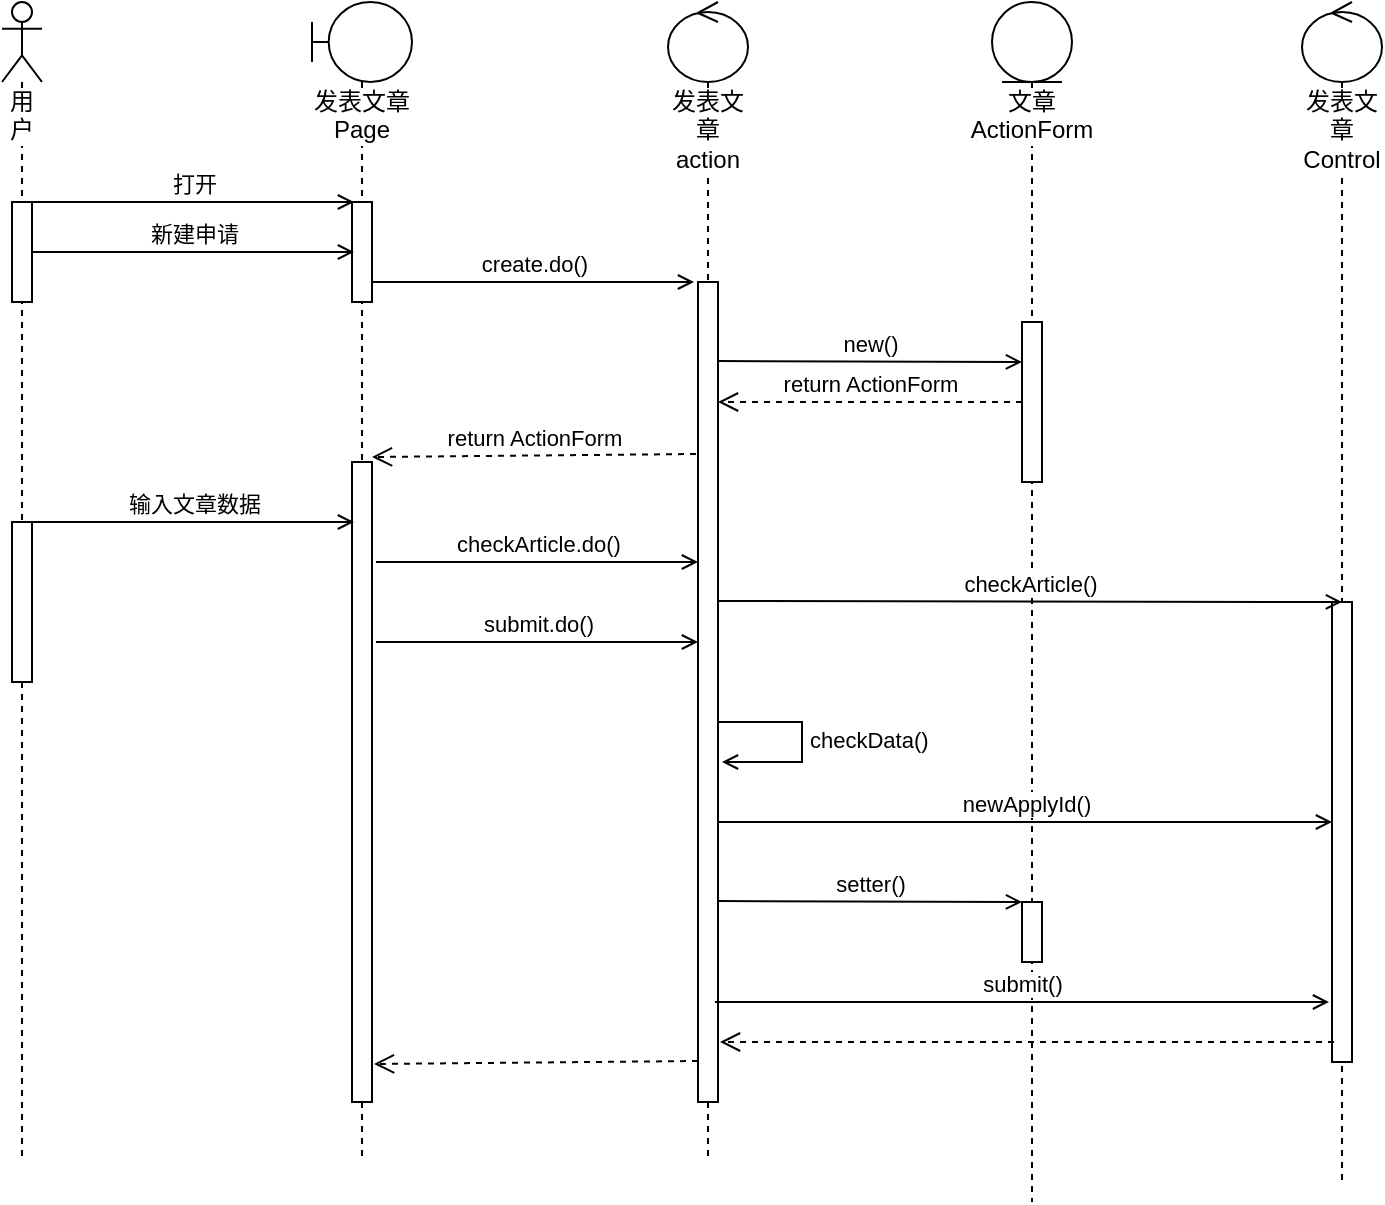 <mxfile version="10.6.6" type="github"><diagram id="JTDQ1flDZBKSSQf5EzCq" name="Page-1"><mxGraphModel dx="1389" dy="547" grid="1" gridSize="10" guides="1" tooltips="1" connect="1" arrows="1" fold="1" page="1" pageScale="1" pageWidth="827" pageHeight="1169" math="0" shadow="0"><root><mxCell id="0"/><mxCell id="1" parent="0"/><mxCell id="gaG_Tp3Y6LI5JRtQcVg3-35" value="" style="group" vertex="1" connectable="0" parent="1"><mxGeometry x="70" y="40" width="690" height="600" as="geometry"/></mxCell><mxCell id="gaG_Tp3Y6LI5JRtQcVg3-1" value="用户" style="shape=umlLifeline;participant=umlActor;perimeter=lifelinePerimeter;whiteSpace=wrap;html=1;container=1;collapsible=0;recursiveResize=0;verticalAlign=top;spacingTop=36;labelBackgroundColor=#ffffff;outlineConnect=0;" vertex="1" parent="gaG_Tp3Y6LI5JRtQcVg3-35"><mxGeometry width="20" height="580" as="geometry"/></mxCell><mxCell id="gaG_Tp3Y6LI5JRtQcVg3-6" value="" style="html=1;points=[];perimeter=orthogonalPerimeter;" vertex="1" parent="gaG_Tp3Y6LI5JRtQcVg3-1"><mxGeometry x="5" y="100" width="10" height="50" as="geometry"/></mxCell><mxCell id="gaG_Tp3Y6LI5JRtQcVg3-20" value="" style="html=1;points=[];perimeter=orthogonalPerimeter;" vertex="1" parent="gaG_Tp3Y6LI5JRtQcVg3-1"><mxGeometry x="5" y="260" width="10" height="80" as="geometry"/></mxCell><mxCell id="gaG_Tp3Y6LI5JRtQcVg3-2" value="发表文章Page" style="shape=umlLifeline;participant=umlBoundary;perimeter=lifelinePerimeter;whiteSpace=wrap;html=1;container=1;collapsible=0;recursiveResize=0;verticalAlign=top;spacingTop=36;labelBackgroundColor=#ffffff;outlineConnect=0;" vertex="1" parent="gaG_Tp3Y6LI5JRtQcVg3-35"><mxGeometry x="155" width="50" height="580" as="geometry"/></mxCell><mxCell id="gaG_Tp3Y6LI5JRtQcVg3-7" value="" style="html=1;points=[];perimeter=orthogonalPerimeter;" vertex="1" parent="gaG_Tp3Y6LI5JRtQcVg3-2"><mxGeometry x="20" y="100" width="10" height="50" as="geometry"/></mxCell><mxCell id="gaG_Tp3Y6LI5JRtQcVg3-18" value="" style="html=1;points=[];perimeter=orthogonalPerimeter;" vertex="1" parent="gaG_Tp3Y6LI5JRtQcVg3-2"><mxGeometry x="20" y="230" width="10" height="320" as="geometry"/></mxCell><mxCell id="gaG_Tp3Y6LI5JRtQcVg3-3" value="发表文章action" style="shape=umlLifeline;participant=umlControl;perimeter=lifelinePerimeter;whiteSpace=wrap;html=1;container=1;collapsible=0;recursiveResize=0;verticalAlign=top;spacingTop=36;labelBackgroundColor=#ffffff;outlineConnect=0;" vertex="1" parent="gaG_Tp3Y6LI5JRtQcVg3-35"><mxGeometry x="333" width="40" height="580" as="geometry"/></mxCell><mxCell id="gaG_Tp3Y6LI5JRtQcVg3-13" value="" style="html=1;points=[];perimeter=orthogonalPerimeter;" vertex="1" parent="gaG_Tp3Y6LI5JRtQcVg3-3"><mxGeometry x="15" y="140" width="10" height="410" as="geometry"/></mxCell><mxCell id="gaG_Tp3Y6LI5JRtQcVg3-4" value="文章 ActionForm" style="shape=umlLifeline;participant=umlEntity;perimeter=lifelinePerimeter;whiteSpace=wrap;html=1;container=1;collapsible=0;recursiveResize=0;verticalAlign=top;spacingTop=36;labelBackgroundColor=#ffffff;outlineConnect=0;" vertex="1" parent="gaG_Tp3Y6LI5JRtQcVg3-35"><mxGeometry x="495" width="40" height="600" as="geometry"/></mxCell><mxCell id="gaG_Tp3Y6LI5JRtQcVg3-15" value="" style="html=1;points=[];perimeter=orthogonalPerimeter;" vertex="1" parent="gaG_Tp3Y6LI5JRtQcVg3-4"><mxGeometry x="15" y="160" width="10" height="80" as="geometry"/></mxCell><mxCell id="gaG_Tp3Y6LI5JRtQcVg3-30" value="" style="html=1;points=[];perimeter=orthogonalPerimeter;" vertex="1" parent="gaG_Tp3Y6LI5JRtQcVg3-4"><mxGeometry x="15" y="450" width="10" height="30" as="geometry"/></mxCell><mxCell id="gaG_Tp3Y6LI5JRtQcVg3-5" value="发表文章Control" style="shape=umlLifeline;participant=umlControl;perimeter=lifelinePerimeter;whiteSpace=wrap;html=1;container=1;collapsible=0;recursiveResize=0;verticalAlign=top;spacingTop=36;labelBackgroundColor=#ffffff;outlineConnect=0;" vertex="1" parent="gaG_Tp3Y6LI5JRtQcVg3-35"><mxGeometry x="650" width="40" height="590" as="geometry"/></mxCell><mxCell id="gaG_Tp3Y6LI5JRtQcVg3-24" value="" style="html=1;points=[];perimeter=orthogonalPerimeter;" vertex="1" parent="gaG_Tp3Y6LI5JRtQcVg3-5"><mxGeometry x="15" y="300" width="10" height="230" as="geometry"/></mxCell><mxCell id="gaG_Tp3Y6LI5JRtQcVg3-10" value="打开" style="html=1;verticalAlign=bottom;endArrow=open;entryX=0.1;entryY=0;entryDx=0;entryDy=0;entryPerimeter=0;endFill=0;" edge="1" parent="gaG_Tp3Y6LI5JRtQcVg3-35" target="gaG_Tp3Y6LI5JRtQcVg3-7"><mxGeometry width="80" relative="1" as="geometry"><mxPoint x="15" y="100" as="sourcePoint"/><mxPoint x="95" y="100" as="targetPoint"/></mxGeometry></mxCell><mxCell id="gaG_Tp3Y6LI5JRtQcVg3-11" value="新建申请" style="html=1;verticalAlign=bottom;endArrow=open;entryX=0.1;entryY=0;entryDx=0;entryDy=0;entryPerimeter=0;endFill=0;" edge="1" parent="gaG_Tp3Y6LI5JRtQcVg3-35"><mxGeometry width="80" relative="1" as="geometry"><mxPoint x="15" y="125" as="sourcePoint"/><mxPoint x="176" y="125" as="targetPoint"/></mxGeometry></mxCell><mxCell id="gaG_Tp3Y6LI5JRtQcVg3-14" value="create.do()&lt;br&gt;" style="html=1;verticalAlign=bottom;endArrow=open;entryX=0.1;entryY=0;entryDx=0;entryDy=0;entryPerimeter=0;endFill=0;" edge="1" parent="gaG_Tp3Y6LI5JRtQcVg3-35"><mxGeometry width="80" relative="1" as="geometry"><mxPoint x="185" y="140" as="sourcePoint"/><mxPoint x="346" y="140" as="targetPoint"/></mxGeometry></mxCell><mxCell id="gaG_Tp3Y6LI5JRtQcVg3-16" value="new()&lt;br&gt;" style="html=1;verticalAlign=bottom;endArrow=open;endFill=0;" edge="1" parent="gaG_Tp3Y6LI5JRtQcVg3-35"><mxGeometry width="80" relative="1" as="geometry"><mxPoint x="358" y="179.5" as="sourcePoint"/><mxPoint x="510" y="180" as="targetPoint"/></mxGeometry></mxCell><mxCell id="gaG_Tp3Y6LI5JRtQcVg3-17" value="return ActionForm" style="html=1;verticalAlign=bottom;endArrow=open;dashed=1;endSize=8;" edge="1" parent="gaG_Tp3Y6LI5JRtQcVg3-35" source="gaG_Tp3Y6LI5JRtQcVg3-15" target="gaG_Tp3Y6LI5JRtQcVg3-13"><mxGeometry relative="1" as="geometry"><mxPoint x="470" y="210" as="sourcePoint"/><mxPoint x="390" y="210" as="targetPoint"/></mxGeometry></mxCell><mxCell id="gaG_Tp3Y6LI5JRtQcVg3-19" value="return ActionForm" style="html=1;verticalAlign=bottom;endArrow=open;dashed=1;endSize=8;exitX=-0.1;exitY=0.49;exitDx=0;exitDy=0;exitPerimeter=0;" edge="1" parent="gaG_Tp3Y6LI5JRtQcVg3-35"><mxGeometry relative="1" as="geometry"><mxPoint x="347" y="226" as="sourcePoint"/><mxPoint x="185" y="227.5" as="targetPoint"/></mxGeometry></mxCell><mxCell id="gaG_Tp3Y6LI5JRtQcVg3-21" value="输入文章数据" style="html=1;verticalAlign=bottom;endArrow=open;entryX=0.1;entryY=0;entryDx=0;entryDy=0;entryPerimeter=0;endFill=0;" edge="1" parent="gaG_Tp3Y6LI5JRtQcVg3-35"><mxGeometry width="80" relative="1" as="geometry"><mxPoint x="15" y="260" as="sourcePoint"/><mxPoint x="176" y="260" as="targetPoint"/></mxGeometry></mxCell><mxCell id="gaG_Tp3Y6LI5JRtQcVg3-23" value="checkArticle.do()&lt;br&gt;" style="html=1;verticalAlign=bottom;endArrow=open;entryX=0.1;entryY=0;entryDx=0;entryDy=0;entryPerimeter=0;endFill=0;" edge="1" parent="gaG_Tp3Y6LI5JRtQcVg3-35"><mxGeometry width="80" relative="1" as="geometry"><mxPoint x="187" y="280" as="sourcePoint"/><mxPoint x="348" y="280" as="targetPoint"/></mxGeometry></mxCell><mxCell id="gaG_Tp3Y6LI5JRtQcVg3-25" value="checkArticle()&lt;br&gt;" style="html=1;verticalAlign=bottom;endArrow=open;endFill=0;" edge="1" parent="gaG_Tp3Y6LI5JRtQcVg3-35"><mxGeometry width="80" relative="1" as="geometry"><mxPoint x="358" y="299.5" as="sourcePoint"/><mxPoint x="670" y="300" as="targetPoint"/></mxGeometry></mxCell><mxCell id="gaG_Tp3Y6LI5JRtQcVg3-26" value="submit.do()&lt;br&gt;" style="html=1;verticalAlign=bottom;endArrow=open;entryX=0.1;entryY=0;entryDx=0;entryDy=0;entryPerimeter=0;endFill=0;" edge="1" parent="gaG_Tp3Y6LI5JRtQcVg3-35"><mxGeometry width="80" relative="1" as="geometry"><mxPoint x="187" y="320" as="sourcePoint"/><mxPoint x="348" y="320" as="targetPoint"/></mxGeometry></mxCell><mxCell id="gaG_Tp3Y6LI5JRtQcVg3-28" value="checkData()" style="edgeStyle=orthogonalEdgeStyle;html=1;align=left;spacingLeft=2;endArrow=open;rounded=0;endFill=0;" edge="1" parent="gaG_Tp3Y6LI5JRtQcVg3-35" source="gaG_Tp3Y6LI5JRtQcVg3-13"><mxGeometry relative="1" as="geometry"><mxPoint x="410" y="360" as="sourcePoint"/><Array as="points"><mxPoint x="400" y="360"/><mxPoint x="400" y="380"/></Array><mxPoint x="360" y="380" as="targetPoint"/></mxGeometry></mxCell><mxCell id="gaG_Tp3Y6LI5JRtQcVg3-29" value="newApplyId()&lt;br&gt;" style="html=1;verticalAlign=bottom;endArrow=open;endFill=0;" edge="1" parent="gaG_Tp3Y6LI5JRtQcVg3-35" target="gaG_Tp3Y6LI5JRtQcVg3-24"><mxGeometry width="80" relative="1" as="geometry"><mxPoint x="358" y="410" as="sourcePoint"/><mxPoint x="660" y="411" as="targetPoint"/></mxGeometry></mxCell><mxCell id="gaG_Tp3Y6LI5JRtQcVg3-31" value="setter()&lt;br&gt;" style="html=1;verticalAlign=bottom;endArrow=open;endFill=0;" edge="1" parent="gaG_Tp3Y6LI5JRtQcVg3-35"><mxGeometry width="80" relative="1" as="geometry"><mxPoint x="358" y="449.5" as="sourcePoint"/><mxPoint x="510" y="450" as="targetPoint"/></mxGeometry></mxCell><mxCell id="gaG_Tp3Y6LI5JRtQcVg3-32" value="submit()&lt;br&gt;" style="html=1;verticalAlign=bottom;endArrow=open;endFill=0;" edge="1" parent="gaG_Tp3Y6LI5JRtQcVg3-35"><mxGeometry width="80" relative="1" as="geometry"><mxPoint x="356.5" y="500" as="sourcePoint"/><mxPoint x="663.5" y="500" as="targetPoint"/></mxGeometry></mxCell><mxCell id="gaG_Tp3Y6LI5JRtQcVg3-33" value="" style="html=1;verticalAlign=bottom;endArrow=open;dashed=1;endSize=8;" edge="1" parent="gaG_Tp3Y6LI5JRtQcVg3-35"><mxGeometry relative="1" as="geometry"><mxPoint x="666" y="520" as="sourcePoint"/><mxPoint x="359" y="520" as="targetPoint"/></mxGeometry></mxCell><mxCell id="gaG_Tp3Y6LI5JRtQcVg3-34" value="" style="html=1;verticalAlign=bottom;endArrow=open;dashed=1;endSize=8;exitX=-0.1;exitY=0.49;exitDx=0;exitDy=0;exitPerimeter=0;" edge="1" parent="gaG_Tp3Y6LI5JRtQcVg3-35"><mxGeometry relative="1" as="geometry"><mxPoint x="348" y="529.5" as="sourcePoint"/><mxPoint x="186" y="531" as="targetPoint"/></mxGeometry></mxCell></root></mxGraphModel></diagram></mxfile>
